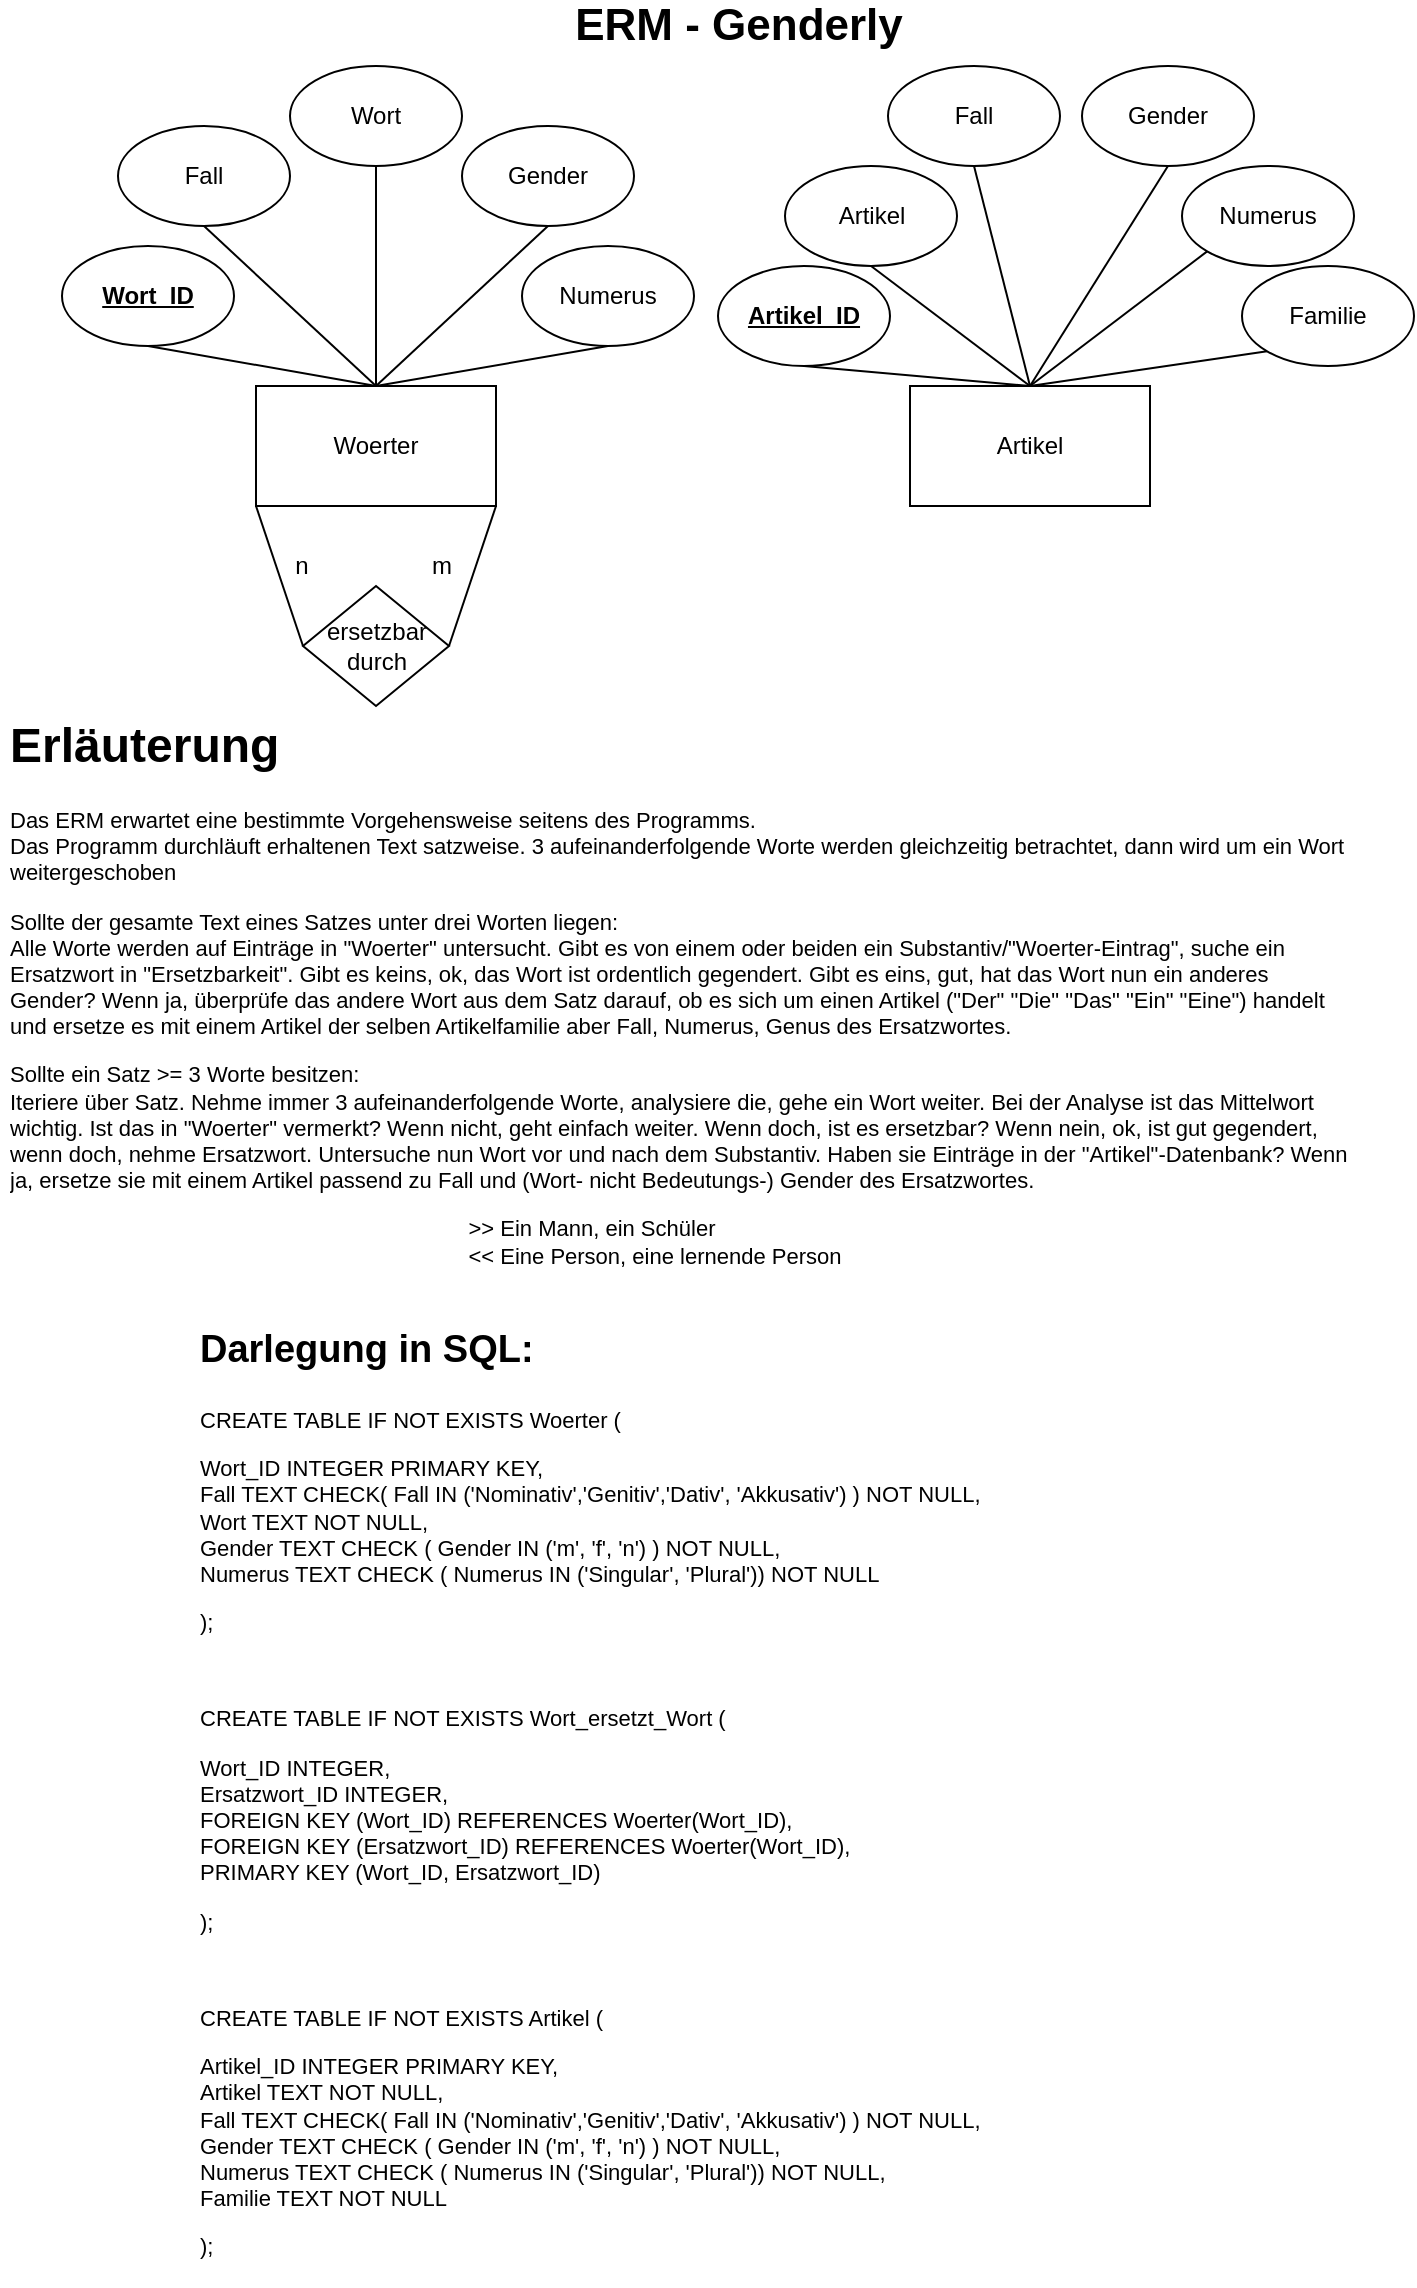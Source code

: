 <mxfile version="15.6.3" type="device"><diagram id="MQJkQcex0CwACpCH2wQU" name="Page-1"><mxGraphModel dx="1422" dy="774" grid="1" gridSize="10" guides="1" tooltips="1" connect="1" arrows="1" fold="1" page="1" pageScale="1" pageWidth="827" pageHeight="1169" math="0" shadow="0"><root><mxCell id="0"/><mxCell id="1" parent="0"/><mxCell id="n0L22RQlqnamAEwArv4B-9" style="rounded=0;orthogonalLoop=1;jettySize=auto;html=1;exitX=1;exitY=1;exitDx=0;exitDy=0;entryX=1;entryY=0.5;entryDx=0;entryDy=0;endArrow=none;endFill=0;" parent="1" source="n0L22RQlqnamAEwArv4B-1" target="n0L22RQlqnamAEwArv4B-8" edge="1"><mxGeometry relative="1" as="geometry"/></mxCell><mxCell id="X5zRrvR7BBOP7ii3PhLs-3" style="rounded=0;orthogonalLoop=1;jettySize=auto;html=1;exitX=0.5;exitY=0;exitDx=0;exitDy=0;entryX=0.5;entryY=1;entryDx=0;entryDy=0;endArrow=none;endFill=0;" parent="1" source="n0L22RQlqnamAEwArv4B-1" target="n0L22RQlqnamAEwArv4B-2" edge="1"><mxGeometry relative="1" as="geometry"/></mxCell><mxCell id="X5zRrvR7BBOP7ii3PhLs-4" style="rounded=0;orthogonalLoop=1;jettySize=auto;html=1;exitX=0.5;exitY=0;exitDx=0;exitDy=0;entryX=0.5;entryY=1;entryDx=0;entryDy=0;endArrow=none;endFill=0;" parent="1" source="n0L22RQlqnamAEwArv4B-1" target="n0L22RQlqnamAEwArv4B-4" edge="1"><mxGeometry relative="1" as="geometry"/></mxCell><mxCell id="6NVuBAC_oD-xScamlaiz-2" style="rounded=0;orthogonalLoop=1;jettySize=auto;html=1;exitX=0.5;exitY=0;exitDx=0;exitDy=0;entryX=0.5;entryY=1;entryDx=0;entryDy=0;endArrow=none;endFill=0;" parent="1" source="n0L22RQlqnamAEwArv4B-1" target="6NVuBAC_oD-xScamlaiz-1" edge="1"><mxGeometry relative="1" as="geometry"/></mxCell><mxCell id="n0L22RQlqnamAEwArv4B-1" value="Woerter" style="rounded=0;whiteSpace=wrap;html=1;" parent="1" vertex="1"><mxGeometry x="200" y="200" width="120" height="60" as="geometry"/></mxCell><mxCell id="n0L22RQlqnamAEwArv4B-2" value="Gender" style="ellipse;whiteSpace=wrap;html=1;" parent="1" vertex="1"><mxGeometry x="303" y="70" width="86" height="50" as="geometry"/></mxCell><mxCell id="n0L22RQlqnamAEwArv4B-4" value="Fall" style="ellipse;whiteSpace=wrap;html=1;" parent="1" vertex="1"><mxGeometry x="131" y="70" width="86" height="50" as="geometry"/></mxCell><mxCell id="n0L22RQlqnamAEwArv4B-10" style="rounded=0;orthogonalLoop=1;jettySize=auto;html=1;entryX=0;entryY=0.5;entryDx=0;entryDy=0;endArrow=none;endFill=0;exitX=0;exitY=1;exitDx=0;exitDy=0;" parent="1" source="n0L22RQlqnamAEwArv4B-1" target="n0L22RQlqnamAEwArv4B-8" edge="1"><mxGeometry relative="1" as="geometry"><mxPoint x="113" y="390" as="sourcePoint"/><mxPoint x="260" y="420" as="targetPoint"/></mxGeometry></mxCell><mxCell id="n0L22RQlqnamAEwArv4B-8" value="ersetzbar durch" style="rhombus;whiteSpace=wrap;html=1;" parent="1" vertex="1"><mxGeometry x="223.5" y="300" width="73" height="60" as="geometry"/></mxCell><mxCell id="X5zRrvR7BBOP7ii3PhLs-22" style="edgeStyle=none;rounded=0;orthogonalLoop=1;jettySize=auto;html=1;exitX=0.5;exitY=0;exitDx=0;exitDy=0;entryX=0.5;entryY=1;entryDx=0;entryDy=0;endArrow=none;endFill=0;" parent="1" source="n0L22RQlqnamAEwArv4B-11" target="X5zRrvR7BBOP7ii3PhLs-21" edge="1"><mxGeometry relative="1" as="geometry"/></mxCell><mxCell id="6NVuBAC_oD-xScamlaiz-5" style="edgeStyle=none;rounded=0;orthogonalLoop=1;jettySize=auto;html=1;exitX=0.5;exitY=0;exitDx=0;exitDy=0;entryX=0;entryY=1;entryDx=0;entryDy=0;endArrow=none;endFill=0;" parent="1" source="n0L22RQlqnamAEwArv4B-11" target="6NVuBAC_oD-xScamlaiz-3" edge="1"><mxGeometry relative="1" as="geometry"/></mxCell><mxCell id="6NVuBAC_oD-xScamlaiz-6" style="edgeStyle=none;rounded=0;orthogonalLoop=1;jettySize=auto;html=1;exitX=0.5;exitY=0;exitDx=0;exitDy=0;entryX=0;entryY=1;entryDx=0;entryDy=0;endArrow=none;endFill=0;" parent="1" source="n0L22RQlqnamAEwArv4B-11" target="6NVuBAC_oD-xScamlaiz-4" edge="1"><mxGeometry relative="1" as="geometry"/></mxCell><mxCell id="n0L22RQlqnamAEwArv4B-11" value="Artikel" style="rounded=0;whiteSpace=wrap;html=1;" parent="1" vertex="1"><mxGeometry x="527" y="200" width="120" height="60" as="geometry"/></mxCell><mxCell id="X5zRrvR7BBOP7ii3PhLs-6" style="edgeStyle=none;rounded=0;orthogonalLoop=1;jettySize=auto;html=1;exitX=0.5;exitY=1;exitDx=0;exitDy=0;entryX=0.5;entryY=0;entryDx=0;entryDy=0;endArrow=none;endFill=0;" parent="1" source="X5zRrvR7BBOP7ii3PhLs-1" target="n0L22RQlqnamAEwArv4B-11" edge="1"><mxGeometry relative="1" as="geometry"/></mxCell><mxCell id="X5zRrvR7BBOP7ii3PhLs-1" value="Gender" style="ellipse;whiteSpace=wrap;html=1;" parent="1" vertex="1"><mxGeometry x="613" y="40" width="86" height="50" as="geometry"/></mxCell><mxCell id="X5zRrvR7BBOP7ii3PhLs-5" style="edgeStyle=none;rounded=0;orthogonalLoop=1;jettySize=auto;html=1;exitX=0.5;exitY=1;exitDx=0;exitDy=0;endArrow=none;endFill=0;entryX=0.5;entryY=0;entryDx=0;entryDy=0;" parent="1" source="X5zRrvR7BBOP7ii3PhLs-2" target="n0L22RQlqnamAEwArv4B-11" edge="1"><mxGeometry relative="1" as="geometry"><mxPoint x="590" y="150" as="targetPoint"/></mxGeometry></mxCell><mxCell id="X5zRrvR7BBOP7ii3PhLs-2" value="Fall" style="ellipse;whiteSpace=wrap;html=1;" parent="1" vertex="1"><mxGeometry x="516" y="40" width="86" height="50" as="geometry"/></mxCell><mxCell id="X5zRrvR7BBOP7ii3PhLs-8" value="m" style="text;html=1;strokeColor=none;fillColor=none;align=center;verticalAlign=middle;whiteSpace=wrap;rounded=0;" parent="1" vertex="1"><mxGeometry x="273" y="280" width="40" height="20" as="geometry"/></mxCell><mxCell id="X5zRrvR7BBOP7ii3PhLs-9" value="n" style="text;html=1;strokeColor=none;fillColor=none;align=center;verticalAlign=middle;whiteSpace=wrap;rounded=0;" parent="1" vertex="1"><mxGeometry x="203" y="280" width="40" height="20" as="geometry"/></mxCell><mxCell id="X5zRrvR7BBOP7ii3PhLs-11" style="edgeStyle=none;rounded=0;orthogonalLoop=1;jettySize=auto;html=1;exitX=0.5;exitY=1;exitDx=0;exitDy=0;entryX=0.5;entryY=0;entryDx=0;entryDy=0;endArrow=none;endFill=0;" parent="1" source="X5zRrvR7BBOP7ii3PhLs-10" target="n0L22RQlqnamAEwArv4B-1" edge="1"><mxGeometry relative="1" as="geometry"/></mxCell><mxCell id="X5zRrvR7BBOP7ii3PhLs-10" value="Wort" style="ellipse;whiteSpace=wrap;html=1;fontStyle=0" parent="1" vertex="1"><mxGeometry x="217" y="40" width="86" height="50" as="geometry"/></mxCell><mxCell id="X5zRrvR7BBOP7ii3PhLs-15" style="edgeStyle=none;rounded=0;orthogonalLoop=1;jettySize=auto;html=1;exitX=0.5;exitY=1;exitDx=0;exitDy=0;entryX=0.5;entryY=0;entryDx=0;entryDy=0;endArrow=none;endFill=0;" parent="1" source="X5zRrvR7BBOP7ii3PhLs-14" target="n0L22RQlqnamAEwArv4B-1" edge="1"><mxGeometry relative="1" as="geometry"/></mxCell><mxCell id="X5zRrvR7BBOP7ii3PhLs-14" value="Wort_ID" style="ellipse;whiteSpace=wrap;html=1;fontStyle=5" parent="1" vertex="1"><mxGeometry x="103" y="130" width="86" height="50" as="geometry"/></mxCell><mxCell id="X5zRrvR7BBOP7ii3PhLs-21" value="Artikel_ID" style="ellipse;whiteSpace=wrap;html=1;fontStyle=5" parent="1" vertex="1"><mxGeometry x="431" y="140" width="86" height="50" as="geometry"/></mxCell><mxCell id="X5zRrvR7BBOP7ii3PhLs-26" style="edgeStyle=none;rounded=0;orthogonalLoop=1;jettySize=auto;html=1;exitX=0.5;exitY=1;exitDx=0;exitDy=0;entryX=0.5;entryY=0;entryDx=0;entryDy=0;endArrow=none;endFill=0;" parent="1" source="X5zRrvR7BBOP7ii3PhLs-25" target="n0L22RQlqnamAEwArv4B-11" edge="1"><mxGeometry relative="1" as="geometry"/></mxCell><mxCell id="X5zRrvR7BBOP7ii3PhLs-25" value="Artikel" style="ellipse;whiteSpace=wrap;html=1;" parent="1" vertex="1"><mxGeometry x="464.5" y="90" width="86" height="50" as="geometry"/></mxCell><mxCell id="X5zRrvR7BBOP7ii3PhLs-27" value="&lt;h1&gt;Erläuterung&lt;/h1&gt;&lt;p style=&quot;font-size: 11px&quot;&gt;&lt;font style=&quot;font-size: 11px&quot;&gt;Das ERM erwartet eine bestimmte Vorgehensweise seitens des Programms.&lt;br&gt;Das Programm durchläuft erhaltenen Text satzweise. 3 aufeinanderfolgende Worte werden gleichzeitig betrachtet, dann wird um ein Wort weitergeschoben&lt;/font&gt;&lt;/p&gt;&lt;p style=&quot;font-size: 11px&quot;&gt;&lt;font style=&quot;font-size: 11px&quot;&gt;Sollte der gesamte Text eines Satzes unter drei Worten liegen:&lt;br&gt;Alle Worte werden auf Einträge in &quot;Woerter&quot; untersucht. Gibt es von einem oder beiden ein Substantiv/&quot;Woerter-Eintrag&quot;, suche ein Ersatzwort in &quot;Ersetzbarkeit&quot;. Gibt es keins, ok, das Wort ist ordentlich gegendert. Gibt es eins, gut, hat das Wort nun ein anderes Gender? Wenn ja, überprüfe das andere Wort aus dem Satz darauf, ob es sich um einen Artikel (&quot;Der&quot; &quot;Die&quot; &quot;Das&quot; &quot;Ein&quot; &quot;Eine&quot;) handelt und ersetze es mit einem Artikel der selben Artikelfamilie aber Fall, Numerus, Genus des Ersatzwortes.&lt;/font&gt;&lt;/p&gt;&lt;p style=&quot;font-size: 11px&quot;&gt;&lt;font style=&quot;font-size: 11px&quot;&gt;Sollte ein Satz &amp;gt;= 3 Worte besitzen:&lt;br&gt;Iteriere über Satz. Nehme immer 3 aufeinanderfolgende Worte, analysiere die, gehe ein Wort weiter. Bei der Analyse ist das Mittelwort wichtig. Ist das in &quot;Woerter&quot; vermerkt? Wenn nicht, geht einfach weiter. Wenn doch, ist es ersetzbar? Wenn nein, ok, ist gut gegendert, wenn doch, nehme Ersatzwort. Untersuche nun Wort vor und nach dem Substantiv. Haben sie Einträge in der &quot;Artikel&quot;-Datenbank? Wenn ja, ersetze sie mit einem Artikel passend zu Fall und (Wort- nicht Bedeutungs-) Gender des Ersatzwortes.&lt;/font&gt;&lt;/p&gt;&lt;p style=&quot;font-size: 11px&quot;&gt;&lt;font style=&quot;font-size: 11px&quot;&gt;&amp;nbsp; &amp;nbsp; &amp;nbsp; &amp;nbsp; &amp;nbsp; &amp;nbsp; &amp;nbsp; &amp;nbsp; &amp;nbsp; &amp;nbsp; &amp;nbsp; &amp;nbsp; &amp;nbsp; &amp;nbsp; &amp;nbsp; &amp;nbsp; &amp;nbsp; &amp;nbsp; &amp;nbsp; &amp;nbsp; &amp;nbsp; &amp;nbsp; &amp;nbsp; &amp;nbsp; &amp;nbsp; &amp;nbsp; &amp;nbsp; &amp;nbsp; &amp;nbsp; &amp;nbsp; &amp;nbsp; &amp;nbsp; &amp;nbsp; &amp;nbsp; &amp;nbsp; &amp;nbsp; &amp;nbsp; &amp;nbsp;&amp;gt;&amp;gt; Ein Mann, ein Schüler&lt;br&gt;&amp;nbsp; &amp;nbsp; &amp;nbsp; &amp;nbsp; &amp;nbsp; &amp;nbsp; &amp;nbsp; &amp;nbsp; &amp;nbsp; &amp;nbsp; &amp;nbsp; &amp;nbsp; &amp;nbsp; &amp;nbsp; &amp;nbsp; &amp;nbsp; &amp;nbsp; &amp;nbsp; &amp;nbsp; &amp;nbsp; &amp;nbsp; &amp;nbsp; &amp;nbsp; &amp;nbsp; &amp;nbsp; &amp;nbsp; &amp;nbsp; &amp;nbsp; &amp;nbsp; &amp;nbsp; &amp;nbsp; &amp;nbsp; &amp;nbsp; &amp;nbsp; &amp;nbsp; &amp;nbsp; &amp;nbsp; &amp;nbsp;&amp;lt;&amp;lt; Eine Person, eine lernende Person&lt;/font&gt;&lt;/p&gt;" style="text;html=1;strokeColor=none;fillColor=none;spacing=5;spacingTop=-20;whiteSpace=wrap;overflow=hidden;rounded=0;" parent="1" vertex="1"><mxGeometry x="72" y="360" width="683" height="335" as="geometry"/></mxCell><mxCell id="X5zRrvR7BBOP7ii3PhLs-28" value="ERM - Genderly" style="text;html=1;strokeColor=none;fillColor=none;align=center;verticalAlign=middle;whiteSpace=wrap;rounded=0;fontSize=22;fontStyle=1" parent="1" vertex="1"><mxGeometry x="355.5" y="10" width="171" height="20" as="geometry"/></mxCell><mxCell id="yfO-ypIdUSM9S43mZrqa-1" value="&lt;h1&gt;&lt;font style=&quot;font-size: 19px&quot;&gt;Darlegung in SQL:&lt;/font&gt;&lt;/h1&gt;&lt;h1 style=&quot;font-size: 11px&quot;&gt;&lt;font style=&quot;font-size: 11px&quot;&gt;&lt;span style=&quot;font-weight: normal&quot;&gt;CREATE TABLE IF NOT EXISTS Woerter (&lt;/span&gt;&lt;br&gt;&lt;/font&gt;&lt;/h1&gt;&lt;p style=&quot;font-size: 11px&quot;&gt;&lt;font style=&quot;font-size: 11px&quot;&gt;&lt;span&gt;&#9;&lt;/span&gt;&lt;span&gt;&#9;&lt;/span&gt;Wort_ID INTEGER PRIMARY KEY,&lt;br&gt;&lt;span&gt;&lt;span&gt;&#9;&lt;/span&gt;Fall TEXT CHECK( Fall IN ('Nominativ','Genitiv','Dativ', 'Akkusativ') ) NOT NULL,&lt;br&gt;&lt;/span&gt;&lt;span&gt;&lt;span&gt;&#9;&lt;/span&gt;Wort TEXT NOT NULL,&lt;br&gt;&lt;/span&gt;&lt;span&gt;&lt;span&gt;&#9;&lt;/span&gt;Gender TEXT CHECK ( Gender IN ('m', 'f', 'n') ) NOT NULL,&lt;br&gt;Numerus TEXT CHECK ( Numerus IN ('Singular', 'Plural')) NOT NULL&lt;/span&gt;&lt;/font&gt;&lt;/p&gt;&lt;p style=&quot;font-size: 11px&quot;&gt;&lt;font style=&quot;font-size: 11px&quot;&gt;);&lt;/font&gt;&lt;/p&gt;&lt;p style=&quot;font-size: 11px&quot;&gt;&lt;font style=&quot;font-size: 11px&quot;&gt;&lt;br&gt;&lt;/font&gt;&lt;/p&gt;&lt;p style=&quot;font-size: 11px&quot;&gt;&lt;font style=&quot;font-size: 11px&quot;&gt;CREATE TABLE IF NOT EXISTS Wort_ersetzt_Wort (&lt;/font&gt;&lt;/p&gt;&lt;p style=&quot;font-size: 11px&quot;&gt;&lt;font style=&quot;font-size: 11px&quot;&gt;&lt;span&gt;&#9;&lt;/span&gt;&lt;span&gt;&#9;&lt;/span&gt;Wort_ID INTEGER,&lt;br&gt;&lt;span&gt;&lt;span&gt;&#9;&lt;/span&gt;Ersatzwort_ID INTEGER,&lt;br&gt;&lt;/span&gt;&lt;span&gt;&lt;span&gt;&#9;&lt;/span&gt;FOREIGN KEY (Wort_ID) REFERENCES Woerter(Wort_ID),&lt;br&gt;&lt;/span&gt;&lt;span&gt;&lt;span&gt;&#9;&lt;/span&gt;FOREIGN KEY (Ersatzwort_ID) REFERENCES Woerter(Wort_ID),&lt;br&gt;&lt;/span&gt;&lt;span&gt;&lt;span&gt;&#9;&lt;/span&gt;PRIMARY KEY (Wort_ID, Ersatzwort_ID)&lt;/span&gt;&lt;/font&gt;&lt;/p&gt;&lt;p style=&quot;font-size: 11px&quot;&gt;&lt;font style=&quot;font-size: 11px&quot;&gt;);&lt;/font&gt;&lt;/p&gt;&lt;p style=&quot;font-size: 11px&quot;&gt;&lt;font style=&quot;font-size: 11px&quot;&gt;&lt;br&gt;&lt;/font&gt;&lt;/p&gt;&lt;p style=&quot;font-size: 11px&quot;&gt;&lt;font style=&quot;font-size: 11px&quot;&gt;CREATE TABLE IF NOT EXISTS Artikel (&lt;/font&gt;&lt;/p&gt;&lt;p style=&quot;font-size: 11px&quot;&gt;&lt;font style=&quot;font-size: 11px&quot;&gt;&lt;span&gt;&lt;span&gt;&#9;&lt;/span&gt;Artikel_ID INTEGER PRIMARY KEY,&lt;br&gt;&lt;/span&gt;&lt;span&gt;&#9;&lt;/span&gt;Artikel TEXT NOT NULL,&lt;br&gt;&lt;span&gt;Fall TEXT CHECK( Fall IN ('Nominativ','Genitiv','Dativ', 'Akkusativ') ) NOT NULL,&lt;br&gt;&lt;/span&gt;&lt;span&gt;Gender TEXT CHECK ( Gender IN ('m', 'f', 'n') ) NOT NULL,&lt;br&gt;&lt;/span&gt;Numerus TEXT CHECK ( Numerus IN ('Singular', 'Plural')) NOT NULL,&lt;br&gt;&lt;span&gt;Familie TEXT NOT NULL&lt;/span&gt;&lt;/font&gt;&lt;/p&gt;&lt;p style=&quot;font-size: 11px&quot;&gt;&lt;font style=&quot;font-size: 11px&quot;&gt;);&lt;/font&gt;&lt;/p&gt;" style="text;html=1;strokeColor=none;fillColor=none;spacing=5;spacingTop=-20;whiteSpace=wrap;overflow=hidden;rounded=0;" parent="1" vertex="1"><mxGeometry x="167" y="660" width="493" height="490" as="geometry"/></mxCell><mxCell id="6NVuBAC_oD-xScamlaiz-1" value="Numerus" style="ellipse;whiteSpace=wrap;html=1;" parent="1" vertex="1"><mxGeometry x="333" y="130" width="86" height="50" as="geometry"/></mxCell><mxCell id="6NVuBAC_oD-xScamlaiz-3" value="Numerus" style="ellipse;whiteSpace=wrap;html=1;" parent="1" vertex="1"><mxGeometry x="663" y="90" width="86" height="50" as="geometry"/></mxCell><mxCell id="6NVuBAC_oD-xScamlaiz-4" value="Familie" style="ellipse;whiteSpace=wrap;html=1;" parent="1" vertex="1"><mxGeometry x="693" y="140" width="86" height="50" as="geometry"/></mxCell></root></mxGraphModel></diagram></mxfile>